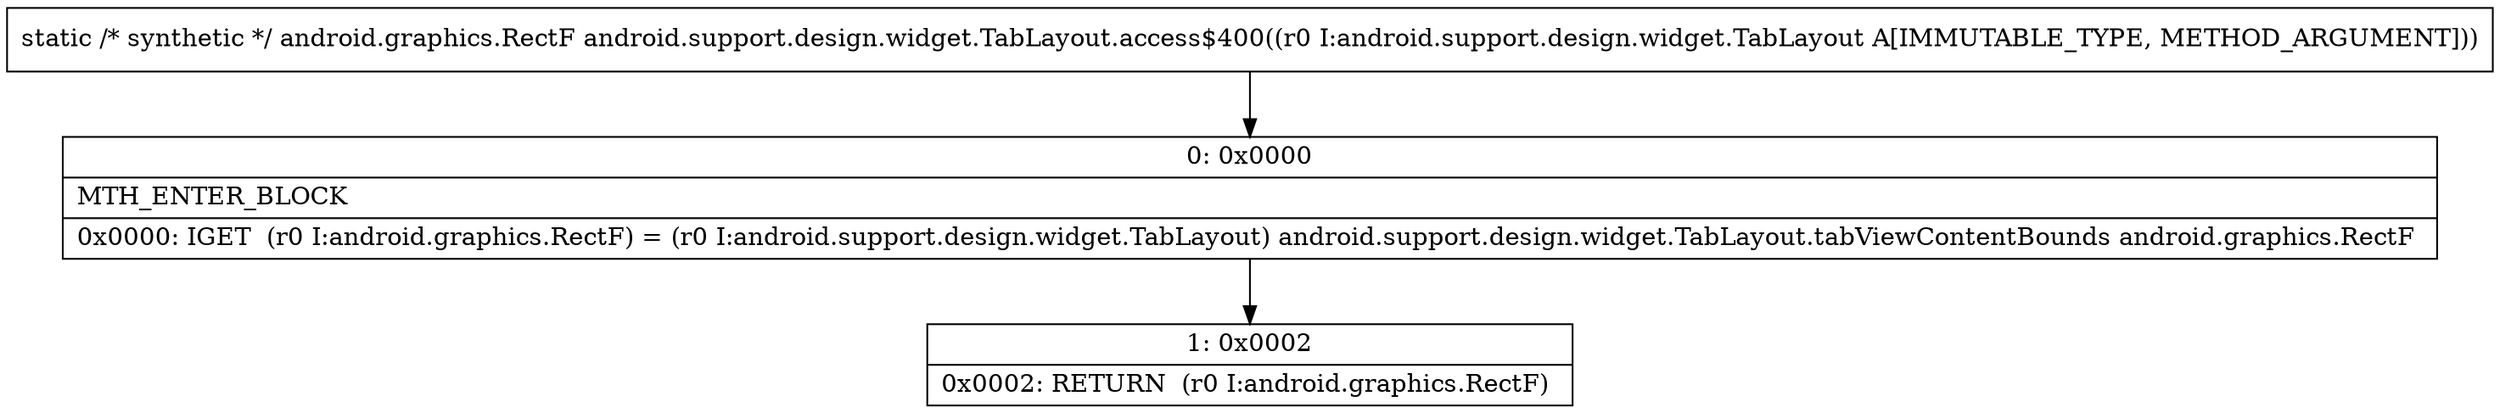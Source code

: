 digraph "CFG forandroid.support.design.widget.TabLayout.access$400(Landroid\/support\/design\/widget\/TabLayout;)Landroid\/graphics\/RectF;" {
Node_0 [shape=record,label="{0\:\ 0x0000|MTH_ENTER_BLOCK\l|0x0000: IGET  (r0 I:android.graphics.RectF) = (r0 I:android.support.design.widget.TabLayout) android.support.design.widget.TabLayout.tabViewContentBounds android.graphics.RectF \l}"];
Node_1 [shape=record,label="{1\:\ 0x0002|0x0002: RETURN  (r0 I:android.graphics.RectF) \l}"];
MethodNode[shape=record,label="{static \/* synthetic *\/ android.graphics.RectF android.support.design.widget.TabLayout.access$400((r0 I:android.support.design.widget.TabLayout A[IMMUTABLE_TYPE, METHOD_ARGUMENT])) }"];
MethodNode -> Node_0;
Node_0 -> Node_1;
}

